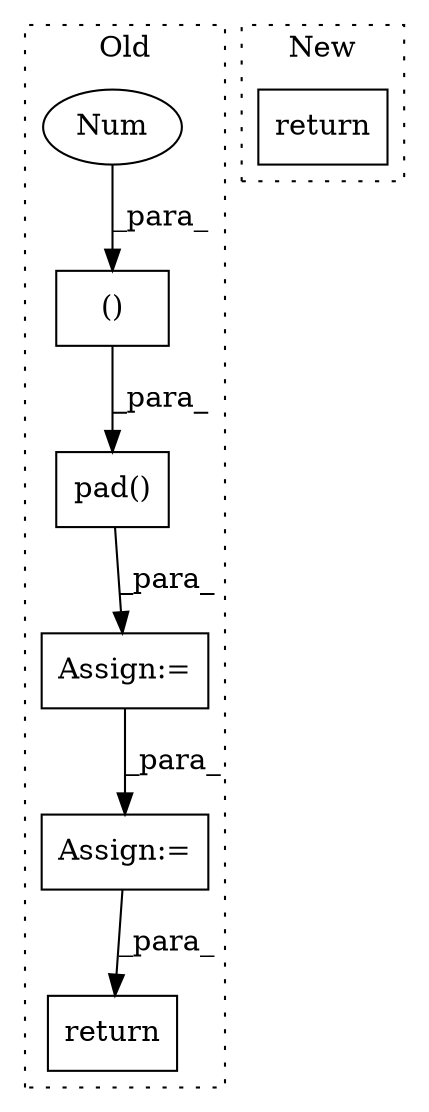 digraph G {
subgraph cluster0 {
1 [label="pad()" a="75" s="6288,6334" l="6,1" shape="box"];
3 [label="return" a="93" s="6622" l="7" shape="box"];
4 [label="Assign:=" a="68" s="6379" l="3" shape="box"];
5 [label="()" a="54" s="6305" l="17" shape="box"];
6 [label="Num" a="76" s="6304" l="1" shape="ellipse"];
7 [label="Assign:=" a="68" s="6285" l="3" shape="box"];
label = "Old";
style="dotted";
}
subgraph cluster1 {
2 [label="return" a="93" s="5418" l="7" shape="box"];
label = "New";
style="dotted";
}
1 -> 7 [label="_para_"];
4 -> 3 [label="_para_"];
5 -> 1 [label="_para_"];
6 -> 5 [label="_para_"];
7 -> 4 [label="_para_"];
}